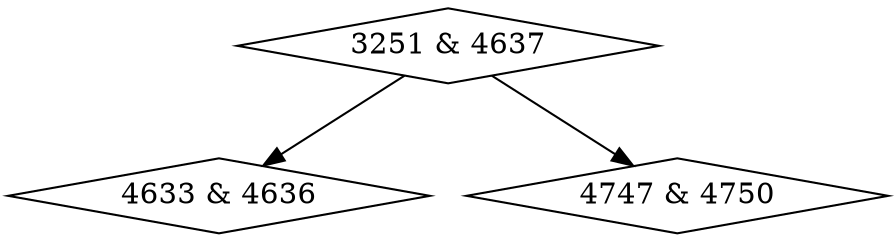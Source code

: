 digraph {
0 [label = "3251 & 4637", shape = diamond];
1 [label = "4633 & 4636", shape = diamond];
2 [label = "4747 & 4750", shape = diamond];
0->1;
0->2;
}
